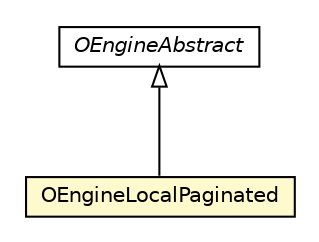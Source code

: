 #!/usr/local/bin/dot
#
# Class diagram 
# Generated by UMLGraph version R5_6-24-gf6e263 (http://www.umlgraph.org/)
#

digraph G {
	edge [fontname="Helvetica",fontsize=10,labelfontname="Helvetica",labelfontsize=10];
	node [fontname="Helvetica",fontsize=10,shape=plaintext];
	nodesep=0.25;
	ranksep=0.5;
	// com.orientechnologies.orient.core.engine.local.OEngineLocalPaginated
	c3228634 [label=<<table title="com.orientechnologies.orient.core.engine.local.OEngineLocalPaginated" border="0" cellborder="1" cellspacing="0" cellpadding="2" port="p" bgcolor="lemonChiffon" href="./OEngineLocalPaginated.html">
		<tr><td><table border="0" cellspacing="0" cellpadding="1">
<tr><td align="center" balign="center"> OEngineLocalPaginated </td></tr>
		</table></td></tr>
		</table>>, URL="./OEngineLocalPaginated.html", fontname="Helvetica", fontcolor="black", fontsize=10.0];
	// com.orientechnologies.orient.core.engine.OEngineAbstract
	c3228638 [label=<<table title="com.orientechnologies.orient.core.engine.OEngineAbstract" border="0" cellborder="1" cellspacing="0" cellpadding="2" port="p" href="../OEngineAbstract.html">
		<tr><td><table border="0" cellspacing="0" cellpadding="1">
<tr><td align="center" balign="center"><font face="Helvetica-Oblique"> OEngineAbstract </font></td></tr>
		</table></td></tr>
		</table>>, URL="../OEngineAbstract.html", fontname="Helvetica", fontcolor="black", fontsize=10.0];
	//com.orientechnologies.orient.core.engine.local.OEngineLocalPaginated extends com.orientechnologies.orient.core.engine.OEngineAbstract
	c3228638:p -> c3228634:p [dir=back,arrowtail=empty];
}

